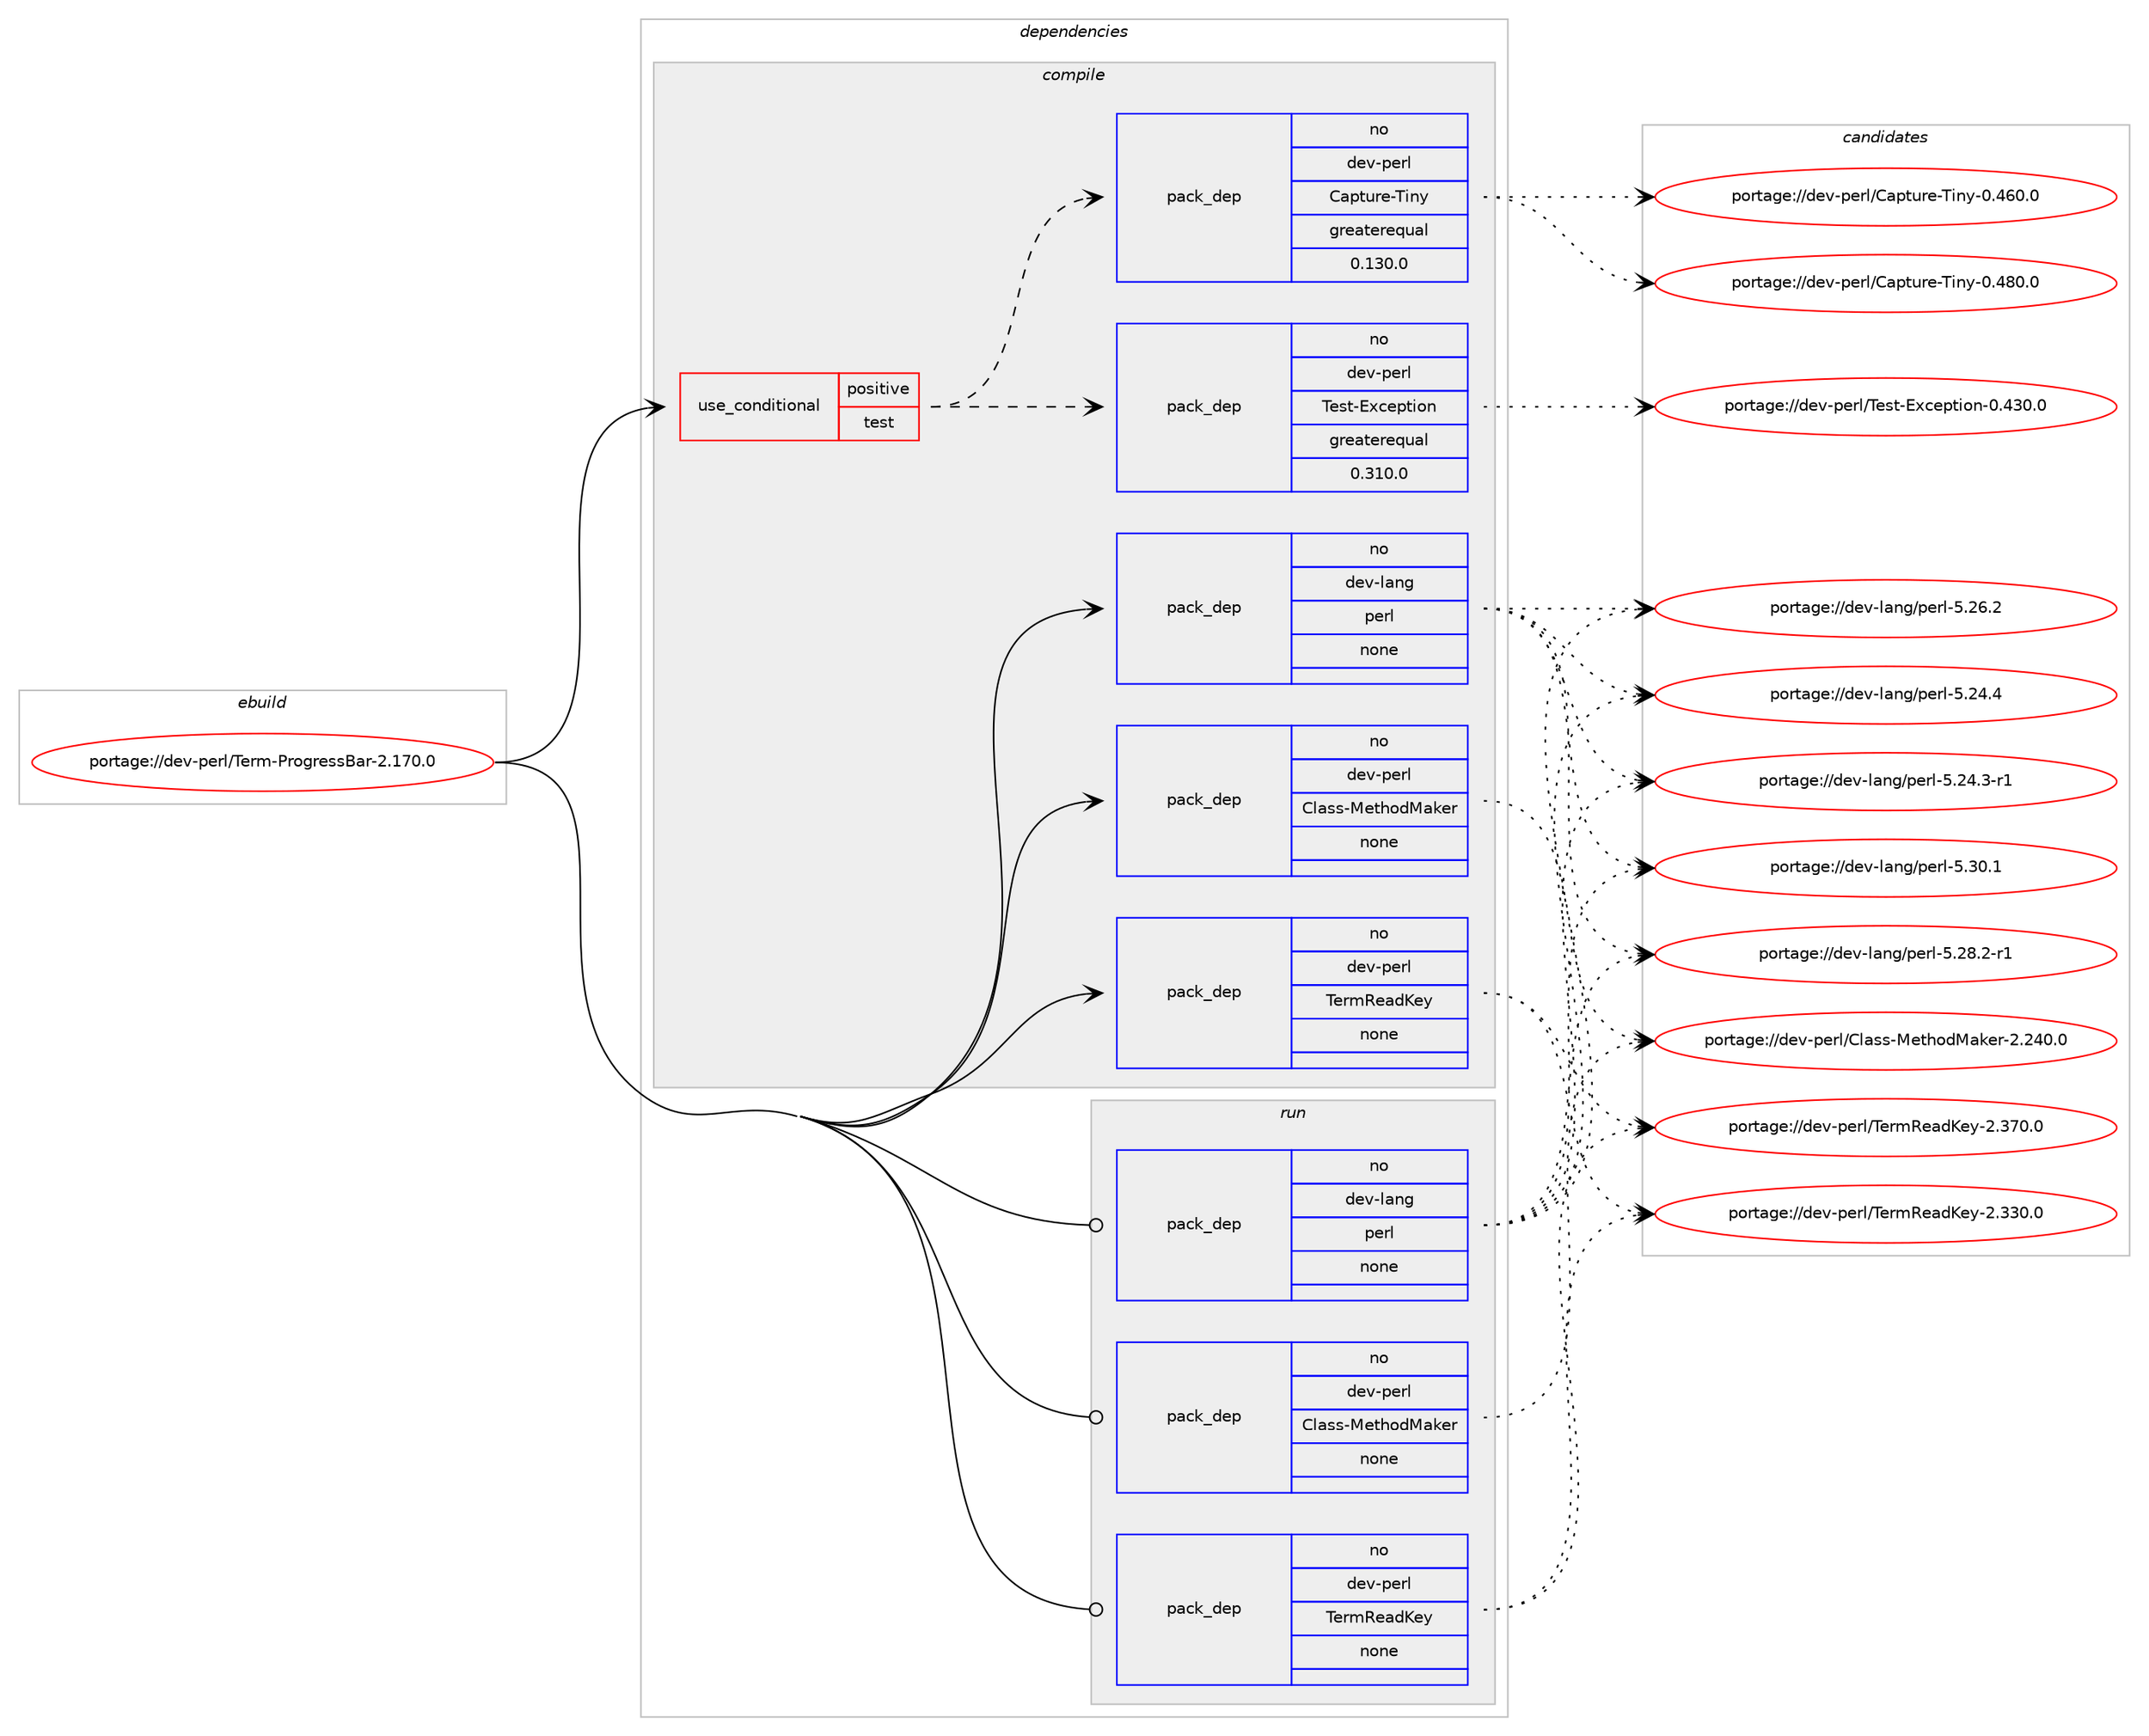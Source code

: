 digraph prolog {

# *************
# Graph options
# *************

newrank=true;
concentrate=true;
compound=true;
graph [rankdir=LR,fontname=Helvetica,fontsize=10,ranksep=1.5];#, ranksep=2.5, nodesep=0.2];
edge  [arrowhead=vee];
node  [fontname=Helvetica,fontsize=10];

# **********
# The ebuild
# **********

subgraph cluster_leftcol {
color=gray;
rank=same;
label=<<i>ebuild</i>>;
id [label="portage://dev-perl/Term-ProgressBar-2.170.0", color=red, width=4, href="../dev-perl/Term-ProgressBar-2.170.0.svg"];
}

# ****************
# The dependencies
# ****************

subgraph cluster_midcol {
color=gray;
label=<<i>dependencies</i>>;
subgraph cluster_compile {
fillcolor="#eeeeee";
style=filled;
label=<<i>compile</i>>;
subgraph cond121423 {
dependency482207 [label=<<TABLE BORDER="0" CELLBORDER="1" CELLSPACING="0" CELLPADDING="4"><TR><TD ROWSPAN="3" CELLPADDING="10">use_conditional</TD></TR><TR><TD>positive</TD></TR><TR><TD>test</TD></TR></TABLE>>, shape=none, color=red];
subgraph pack355724 {
dependency482208 [label=<<TABLE BORDER="0" CELLBORDER="1" CELLSPACING="0" CELLPADDING="4" WIDTH="220"><TR><TD ROWSPAN="6" CELLPADDING="30">pack_dep</TD></TR><TR><TD WIDTH="110">no</TD></TR><TR><TD>dev-perl</TD></TR><TR><TD>Test-Exception</TD></TR><TR><TD>greaterequal</TD></TR><TR><TD>0.310.0</TD></TR></TABLE>>, shape=none, color=blue];
}
dependency482207:e -> dependency482208:w [weight=20,style="dashed",arrowhead="vee"];
subgraph pack355725 {
dependency482209 [label=<<TABLE BORDER="0" CELLBORDER="1" CELLSPACING="0" CELLPADDING="4" WIDTH="220"><TR><TD ROWSPAN="6" CELLPADDING="30">pack_dep</TD></TR><TR><TD WIDTH="110">no</TD></TR><TR><TD>dev-perl</TD></TR><TR><TD>Capture-Tiny</TD></TR><TR><TD>greaterequal</TD></TR><TR><TD>0.130.0</TD></TR></TABLE>>, shape=none, color=blue];
}
dependency482207:e -> dependency482209:w [weight=20,style="dashed",arrowhead="vee"];
}
id:e -> dependency482207:w [weight=20,style="solid",arrowhead="vee"];
subgraph pack355726 {
dependency482210 [label=<<TABLE BORDER="0" CELLBORDER="1" CELLSPACING="0" CELLPADDING="4" WIDTH="220"><TR><TD ROWSPAN="6" CELLPADDING="30">pack_dep</TD></TR><TR><TD WIDTH="110">no</TD></TR><TR><TD>dev-lang</TD></TR><TR><TD>perl</TD></TR><TR><TD>none</TD></TR><TR><TD></TD></TR></TABLE>>, shape=none, color=blue];
}
id:e -> dependency482210:w [weight=20,style="solid",arrowhead="vee"];
subgraph pack355727 {
dependency482211 [label=<<TABLE BORDER="0" CELLBORDER="1" CELLSPACING="0" CELLPADDING="4" WIDTH="220"><TR><TD ROWSPAN="6" CELLPADDING="30">pack_dep</TD></TR><TR><TD WIDTH="110">no</TD></TR><TR><TD>dev-perl</TD></TR><TR><TD>Class-MethodMaker</TD></TR><TR><TD>none</TD></TR><TR><TD></TD></TR></TABLE>>, shape=none, color=blue];
}
id:e -> dependency482211:w [weight=20,style="solid",arrowhead="vee"];
subgraph pack355728 {
dependency482212 [label=<<TABLE BORDER="0" CELLBORDER="1" CELLSPACING="0" CELLPADDING="4" WIDTH="220"><TR><TD ROWSPAN="6" CELLPADDING="30">pack_dep</TD></TR><TR><TD WIDTH="110">no</TD></TR><TR><TD>dev-perl</TD></TR><TR><TD>TermReadKey</TD></TR><TR><TD>none</TD></TR><TR><TD></TD></TR></TABLE>>, shape=none, color=blue];
}
id:e -> dependency482212:w [weight=20,style="solid",arrowhead="vee"];
}
subgraph cluster_compileandrun {
fillcolor="#eeeeee";
style=filled;
label=<<i>compile and run</i>>;
}
subgraph cluster_run {
fillcolor="#eeeeee";
style=filled;
label=<<i>run</i>>;
subgraph pack355729 {
dependency482213 [label=<<TABLE BORDER="0" CELLBORDER="1" CELLSPACING="0" CELLPADDING="4" WIDTH="220"><TR><TD ROWSPAN="6" CELLPADDING="30">pack_dep</TD></TR><TR><TD WIDTH="110">no</TD></TR><TR><TD>dev-lang</TD></TR><TR><TD>perl</TD></TR><TR><TD>none</TD></TR><TR><TD></TD></TR></TABLE>>, shape=none, color=blue];
}
id:e -> dependency482213:w [weight=20,style="solid",arrowhead="odot"];
subgraph pack355730 {
dependency482214 [label=<<TABLE BORDER="0" CELLBORDER="1" CELLSPACING="0" CELLPADDING="4" WIDTH="220"><TR><TD ROWSPAN="6" CELLPADDING="30">pack_dep</TD></TR><TR><TD WIDTH="110">no</TD></TR><TR><TD>dev-perl</TD></TR><TR><TD>Class-MethodMaker</TD></TR><TR><TD>none</TD></TR><TR><TD></TD></TR></TABLE>>, shape=none, color=blue];
}
id:e -> dependency482214:w [weight=20,style="solid",arrowhead="odot"];
subgraph pack355731 {
dependency482215 [label=<<TABLE BORDER="0" CELLBORDER="1" CELLSPACING="0" CELLPADDING="4" WIDTH="220"><TR><TD ROWSPAN="6" CELLPADDING="30">pack_dep</TD></TR><TR><TD WIDTH="110">no</TD></TR><TR><TD>dev-perl</TD></TR><TR><TD>TermReadKey</TD></TR><TR><TD>none</TD></TR><TR><TD></TD></TR></TABLE>>, shape=none, color=blue];
}
id:e -> dependency482215:w [weight=20,style="solid",arrowhead="odot"];
}
}

# **************
# The candidates
# **************

subgraph cluster_choices {
rank=same;
color=gray;
label=<<i>candidates</i>>;

subgraph choice355724 {
color=black;
nodesep=1;
choice1001011184511210111410847841011151164569120991011121161051111104548465251484648 [label="portage://dev-perl/Test-Exception-0.430.0", color=red, width=4,href="../dev-perl/Test-Exception-0.430.0.svg"];
dependency482208:e -> choice1001011184511210111410847841011151164569120991011121161051111104548465251484648:w [style=dotted,weight="100"];
}
subgraph choice355725 {
color=black;
nodesep=1;
choice1001011184511210111410847679711211611711410145841051101214548465256484648 [label="portage://dev-perl/Capture-Tiny-0.480.0", color=red, width=4,href="../dev-perl/Capture-Tiny-0.480.0.svg"];
choice1001011184511210111410847679711211611711410145841051101214548465254484648 [label="portage://dev-perl/Capture-Tiny-0.460.0", color=red, width=4,href="../dev-perl/Capture-Tiny-0.460.0.svg"];
dependency482209:e -> choice1001011184511210111410847679711211611711410145841051101214548465256484648:w [style=dotted,weight="100"];
dependency482209:e -> choice1001011184511210111410847679711211611711410145841051101214548465254484648:w [style=dotted,weight="100"];
}
subgraph choice355726 {
color=black;
nodesep=1;
choice10010111845108971101034711210111410845534651484649 [label="portage://dev-lang/perl-5.30.1", color=red, width=4,href="../dev-lang/perl-5.30.1.svg"];
choice100101118451089711010347112101114108455346505646504511449 [label="portage://dev-lang/perl-5.28.2-r1", color=red, width=4,href="../dev-lang/perl-5.28.2-r1.svg"];
choice10010111845108971101034711210111410845534650544650 [label="portage://dev-lang/perl-5.26.2", color=red, width=4,href="../dev-lang/perl-5.26.2.svg"];
choice10010111845108971101034711210111410845534650524652 [label="portage://dev-lang/perl-5.24.4", color=red, width=4,href="../dev-lang/perl-5.24.4.svg"];
choice100101118451089711010347112101114108455346505246514511449 [label="portage://dev-lang/perl-5.24.3-r1", color=red, width=4,href="../dev-lang/perl-5.24.3-r1.svg"];
dependency482210:e -> choice10010111845108971101034711210111410845534651484649:w [style=dotted,weight="100"];
dependency482210:e -> choice100101118451089711010347112101114108455346505646504511449:w [style=dotted,weight="100"];
dependency482210:e -> choice10010111845108971101034711210111410845534650544650:w [style=dotted,weight="100"];
dependency482210:e -> choice10010111845108971101034711210111410845534650524652:w [style=dotted,weight="100"];
dependency482210:e -> choice100101118451089711010347112101114108455346505246514511449:w [style=dotted,weight="100"];
}
subgraph choice355727 {
color=black;
nodesep=1;
choice10010111845112101114108476710897115115457710111610411110077971071011144550465052484648 [label="portage://dev-perl/Class-MethodMaker-2.240.0", color=red, width=4,href="../dev-perl/Class-MethodMaker-2.240.0.svg"];
dependency482211:e -> choice10010111845112101114108476710897115115457710111610411110077971071011144550465052484648:w [style=dotted,weight="100"];
}
subgraph choice355728 {
color=black;
nodesep=1;
choice1001011184511210111410847841011141098210197100751011214550465155484648 [label="portage://dev-perl/TermReadKey-2.370.0", color=red, width=4,href="../dev-perl/TermReadKey-2.370.0.svg"];
choice1001011184511210111410847841011141098210197100751011214550465151484648 [label="portage://dev-perl/TermReadKey-2.330.0", color=red, width=4,href="../dev-perl/TermReadKey-2.330.0.svg"];
dependency482212:e -> choice1001011184511210111410847841011141098210197100751011214550465155484648:w [style=dotted,weight="100"];
dependency482212:e -> choice1001011184511210111410847841011141098210197100751011214550465151484648:w [style=dotted,weight="100"];
}
subgraph choice355729 {
color=black;
nodesep=1;
choice10010111845108971101034711210111410845534651484649 [label="portage://dev-lang/perl-5.30.1", color=red, width=4,href="../dev-lang/perl-5.30.1.svg"];
choice100101118451089711010347112101114108455346505646504511449 [label="portage://dev-lang/perl-5.28.2-r1", color=red, width=4,href="../dev-lang/perl-5.28.2-r1.svg"];
choice10010111845108971101034711210111410845534650544650 [label="portage://dev-lang/perl-5.26.2", color=red, width=4,href="../dev-lang/perl-5.26.2.svg"];
choice10010111845108971101034711210111410845534650524652 [label="portage://dev-lang/perl-5.24.4", color=red, width=4,href="../dev-lang/perl-5.24.4.svg"];
choice100101118451089711010347112101114108455346505246514511449 [label="portage://dev-lang/perl-5.24.3-r1", color=red, width=4,href="../dev-lang/perl-5.24.3-r1.svg"];
dependency482213:e -> choice10010111845108971101034711210111410845534651484649:w [style=dotted,weight="100"];
dependency482213:e -> choice100101118451089711010347112101114108455346505646504511449:w [style=dotted,weight="100"];
dependency482213:e -> choice10010111845108971101034711210111410845534650544650:w [style=dotted,weight="100"];
dependency482213:e -> choice10010111845108971101034711210111410845534650524652:w [style=dotted,weight="100"];
dependency482213:e -> choice100101118451089711010347112101114108455346505246514511449:w [style=dotted,weight="100"];
}
subgraph choice355730 {
color=black;
nodesep=1;
choice10010111845112101114108476710897115115457710111610411110077971071011144550465052484648 [label="portage://dev-perl/Class-MethodMaker-2.240.0", color=red, width=4,href="../dev-perl/Class-MethodMaker-2.240.0.svg"];
dependency482214:e -> choice10010111845112101114108476710897115115457710111610411110077971071011144550465052484648:w [style=dotted,weight="100"];
}
subgraph choice355731 {
color=black;
nodesep=1;
choice1001011184511210111410847841011141098210197100751011214550465155484648 [label="portage://dev-perl/TermReadKey-2.370.0", color=red, width=4,href="../dev-perl/TermReadKey-2.370.0.svg"];
choice1001011184511210111410847841011141098210197100751011214550465151484648 [label="portage://dev-perl/TermReadKey-2.330.0", color=red, width=4,href="../dev-perl/TermReadKey-2.330.0.svg"];
dependency482215:e -> choice1001011184511210111410847841011141098210197100751011214550465155484648:w [style=dotted,weight="100"];
dependency482215:e -> choice1001011184511210111410847841011141098210197100751011214550465151484648:w [style=dotted,weight="100"];
}
}

}
